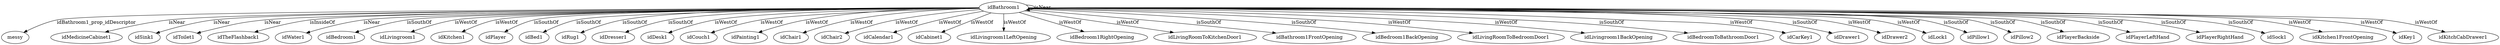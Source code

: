 digraph  {
idBathroom1 [node_type=entity_node];
messy [node_type=property_node];
idMedicineCabinet1 [node_type=entity_node];
idSink1 [node_type=entity_node];
idToilet1 [node_type=entity_node];
idTheFlashback1 [node_type=entity_node];
idWater1 [node_type=entity_node];
idBedroom1 [node_type=entity_node];
idLivingroom1 [node_type=entity_node];
idKitchen1 [node_type=entity_node];
idPlayer [node_type=entity_node];
idBed1 [node_type=entity_node];
idRug1 [node_type=entity_node];
idDresser1 [node_type=entity_node];
idDesk1 [node_type=entity_node];
idCouch1 [node_type=entity_node];
idPainting1 [node_type=entity_node];
idChair1 [node_type=entity_node];
idChair2 [node_type=entity_node];
idCalendar1 [node_type=entity_node];
idCabinet1 [node_type=entity_node];
idLivingroom1LeftOpening [node_type=entity_node];
idBedroom1RightOpening [node_type=entity_node];
idLivingRoomToKitchenDoor1 [node_type=entity_node];
idBathroom1FrontOpening [node_type=entity_node];
idBedroom1BackOpening [node_type=entity_node];
idLivingRoomToBedroomDoor1 [node_type=entity_node];
idLivingroom1BackOpening [node_type=entity_node];
idBedroomToBathroomDoor1 [node_type=entity_node];
idCarKey1 [node_type=entity_node];
idDrawer1 [node_type=entity_node];
idDrawer2 [node_type=entity_node];
idLock1 [node_type=entity_node];
idPillow1 [node_type=entity_node];
idPillow2 [node_type=entity_node];
idPlayerBackside [node_type=entity_node];
idPlayerLeftHand [node_type=entity_node];
idPlayerRightHand [node_type=entity_node];
idSock1 [node_type=entity_node];
idKitchen1FrontOpening [node_type=entity_node];
idKey1 [node_type=entity_node];
idKitchCabDrawer1 [node_type=entity_node];
idBathroom1 -> messy  [edge_type=property, label=idBathroom1_prop_idDescriptor];
idBathroom1 -> idMedicineCabinet1  [edge_type=relationship, label=isNear];
idBathroom1 -> idSink1  [edge_type=relationship, label=isNear];
idBathroom1 -> idToilet1  [edge_type=relationship, label=isNear];
idBathroom1 -> idTheFlashback1  [edge_type=relationship, label=isInsideOf];
idBathroom1 -> idWater1  [edge_type=relationship, label=isNear];
idBathroom1 -> idBedroom1  [edge_type=relationship, label=isSouthOf];
idBathroom1 -> idLivingroom1  [edge_type=relationship, label=isWestOf];
idBathroom1 -> idKitchen1  [edge_type=relationship, label=isWestOf];
idBathroom1 -> idBathroom1  [edge_type=relationship, label=isNear];
idBathroom1 -> idPlayer  [edge_type=relationship, label=isSouthOf];
idBathroom1 -> idBed1  [edge_type=relationship, label=isSouthOf];
idBathroom1 -> idRug1  [edge_type=relationship, label=isSouthOf];
idBathroom1 -> idDresser1  [edge_type=relationship, label=isSouthOf];
idBathroom1 -> idDesk1  [edge_type=relationship, label=isWestOf];
idBathroom1 -> idCouch1  [edge_type=relationship, label=isWestOf];
idBathroom1 -> idPainting1  [edge_type=relationship, label=isWestOf];
idBathroom1 -> idChair1  [edge_type=relationship, label=isWestOf];
idBathroom1 -> idChair2  [edge_type=relationship, label=isWestOf];
idBathroom1 -> idCalendar1  [edge_type=relationship, label=isWestOf];
idBathroom1 -> idCabinet1  [edge_type=relationship, label=isWestOf];
idBathroom1 -> idLivingroom1LeftOpening  [edge_type=relationship, label=isWestOf];
idBathroom1 -> idBedroom1RightOpening  [edge_type=relationship, label=isWestOf];
idBathroom1 -> idLivingRoomToKitchenDoor1  [edge_type=relationship, label=isWestOf];
idBathroom1 -> idBathroom1FrontOpening  [edge_type=relationship, label=isSouthOf];
idBathroom1 -> idBedroom1BackOpening  [edge_type=relationship, label=isSouthOf];
idBathroom1 -> idLivingRoomToBedroomDoor1  [edge_type=relationship, label=isWestOf];
idBathroom1 -> idLivingroom1BackOpening  [edge_type=relationship, label=isWestOf];
idBathroom1 -> idBedroomToBathroomDoor1  [edge_type=relationship, label=isSouthOf];
idBathroom1 -> idCarKey1  [edge_type=relationship, label=isWestOf];
idBathroom1 -> idDrawer1  [edge_type=relationship, label=isSouthOf];
idBathroom1 -> idDrawer2  [edge_type=relationship, label=isWestOf];
idBathroom1 -> idLock1  [edge_type=relationship, label=isWestOf];
idBathroom1 -> idPillow1  [edge_type=relationship, label=isSouthOf];
idBathroom1 -> idPillow2  [edge_type=relationship, label=isSouthOf];
idBathroom1 -> idPlayerBackside  [edge_type=relationship, label=isSouthOf];
idBathroom1 -> idPlayerLeftHand  [edge_type=relationship, label=isSouthOf];
idBathroom1 -> idPlayerRightHand  [edge_type=relationship, label=isSouthOf];
idBathroom1 -> idSock1  [edge_type=relationship, label=isSouthOf];
idBathroom1 -> idKitchen1FrontOpening  [edge_type=relationship, label=isWestOf];
idBathroom1 -> idKey1  [edge_type=relationship, label=isWestOf];
idBathroom1 -> idKitchCabDrawer1  [edge_type=relationship, label=isWestOf];
}
